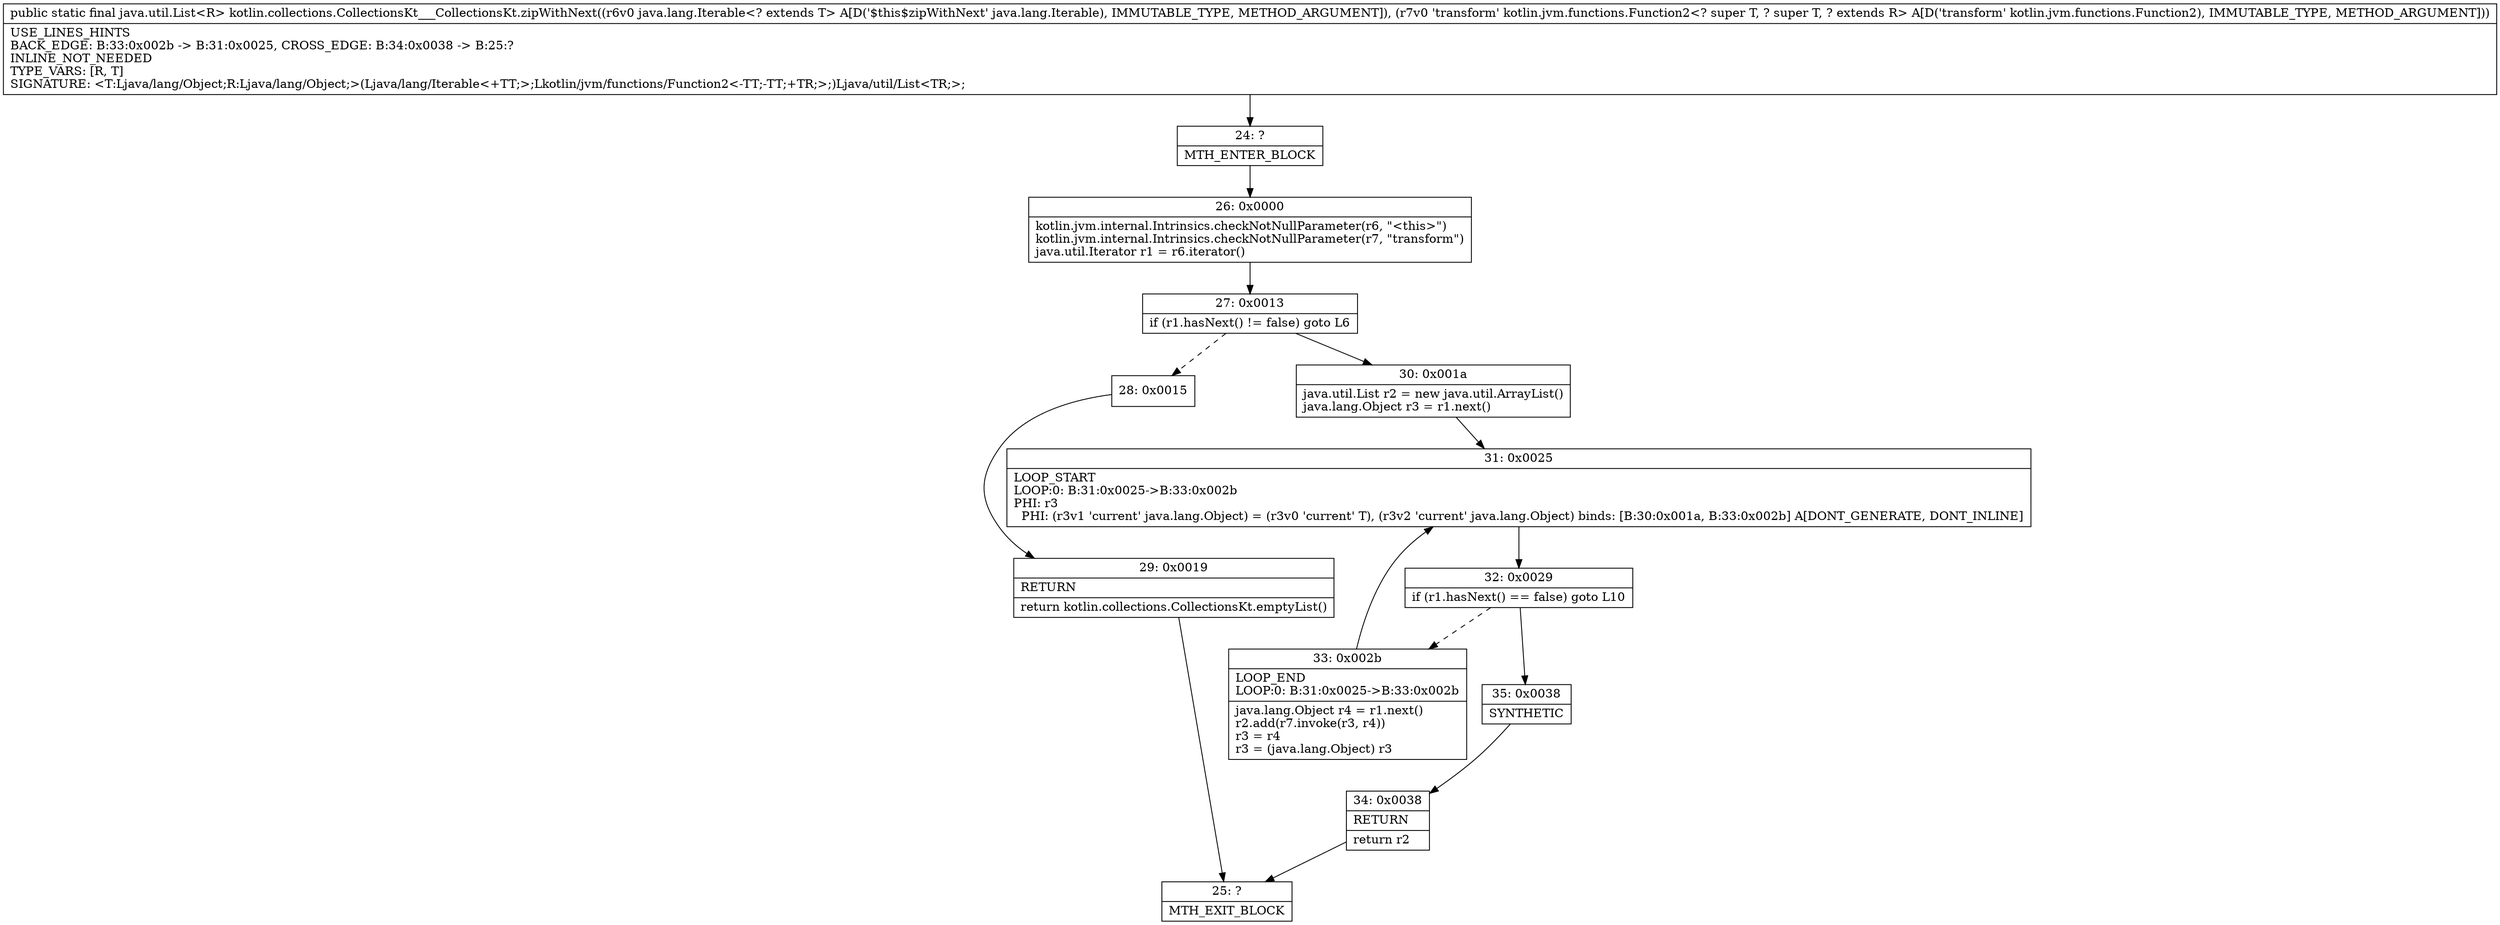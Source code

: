 digraph "CFG forkotlin.collections.CollectionsKt___CollectionsKt.zipWithNext(Ljava\/lang\/Iterable;Lkotlin\/jvm\/functions\/Function2;)Ljava\/util\/List;" {
Node_24 [shape=record,label="{24\:\ ?|MTH_ENTER_BLOCK\l}"];
Node_26 [shape=record,label="{26\:\ 0x0000|kotlin.jvm.internal.Intrinsics.checkNotNullParameter(r6, \"\<this\>\")\lkotlin.jvm.internal.Intrinsics.checkNotNullParameter(r7, \"transform\")\ljava.util.Iterator r1 = r6.iterator()\l}"];
Node_27 [shape=record,label="{27\:\ 0x0013|if (r1.hasNext() != false) goto L6\l}"];
Node_28 [shape=record,label="{28\:\ 0x0015}"];
Node_29 [shape=record,label="{29\:\ 0x0019|RETURN\l|return kotlin.collections.CollectionsKt.emptyList()\l}"];
Node_25 [shape=record,label="{25\:\ ?|MTH_EXIT_BLOCK\l}"];
Node_30 [shape=record,label="{30\:\ 0x001a|java.util.List r2 = new java.util.ArrayList()\ljava.lang.Object r3 = r1.next()\l}"];
Node_31 [shape=record,label="{31\:\ 0x0025|LOOP_START\lLOOP:0: B:31:0x0025\-\>B:33:0x002b\lPHI: r3 \l  PHI: (r3v1 'current' java.lang.Object) = (r3v0 'current' T), (r3v2 'current' java.lang.Object) binds: [B:30:0x001a, B:33:0x002b] A[DONT_GENERATE, DONT_INLINE]\l}"];
Node_32 [shape=record,label="{32\:\ 0x0029|if (r1.hasNext() == false) goto L10\l}"];
Node_33 [shape=record,label="{33\:\ 0x002b|LOOP_END\lLOOP:0: B:31:0x0025\-\>B:33:0x002b\l|java.lang.Object r4 = r1.next()\lr2.add(r7.invoke(r3, r4))\lr3 = r4\lr3 = (java.lang.Object) r3\l}"];
Node_35 [shape=record,label="{35\:\ 0x0038|SYNTHETIC\l}"];
Node_34 [shape=record,label="{34\:\ 0x0038|RETURN\l|return r2\l}"];
MethodNode[shape=record,label="{public static final java.util.List\<R\> kotlin.collections.CollectionsKt___CollectionsKt.zipWithNext((r6v0 java.lang.Iterable\<? extends T\> A[D('$this$zipWithNext' java.lang.Iterable), IMMUTABLE_TYPE, METHOD_ARGUMENT]), (r7v0 'transform' kotlin.jvm.functions.Function2\<? super T, ? super T, ? extends R\> A[D('transform' kotlin.jvm.functions.Function2), IMMUTABLE_TYPE, METHOD_ARGUMENT]))  | USE_LINES_HINTS\lBACK_EDGE: B:33:0x002b \-\> B:31:0x0025, CROSS_EDGE: B:34:0x0038 \-\> B:25:?\lINLINE_NOT_NEEDED\lTYPE_VARS: [R, T]\lSIGNATURE: \<T:Ljava\/lang\/Object;R:Ljava\/lang\/Object;\>(Ljava\/lang\/Iterable\<+TT;\>;Lkotlin\/jvm\/functions\/Function2\<\-TT;\-TT;+TR;\>;)Ljava\/util\/List\<TR;\>;\l}"];
MethodNode -> Node_24;Node_24 -> Node_26;
Node_26 -> Node_27;
Node_27 -> Node_28[style=dashed];
Node_27 -> Node_30;
Node_28 -> Node_29;
Node_29 -> Node_25;
Node_30 -> Node_31;
Node_31 -> Node_32;
Node_32 -> Node_33[style=dashed];
Node_32 -> Node_35;
Node_33 -> Node_31;
Node_35 -> Node_34;
Node_34 -> Node_25;
}

